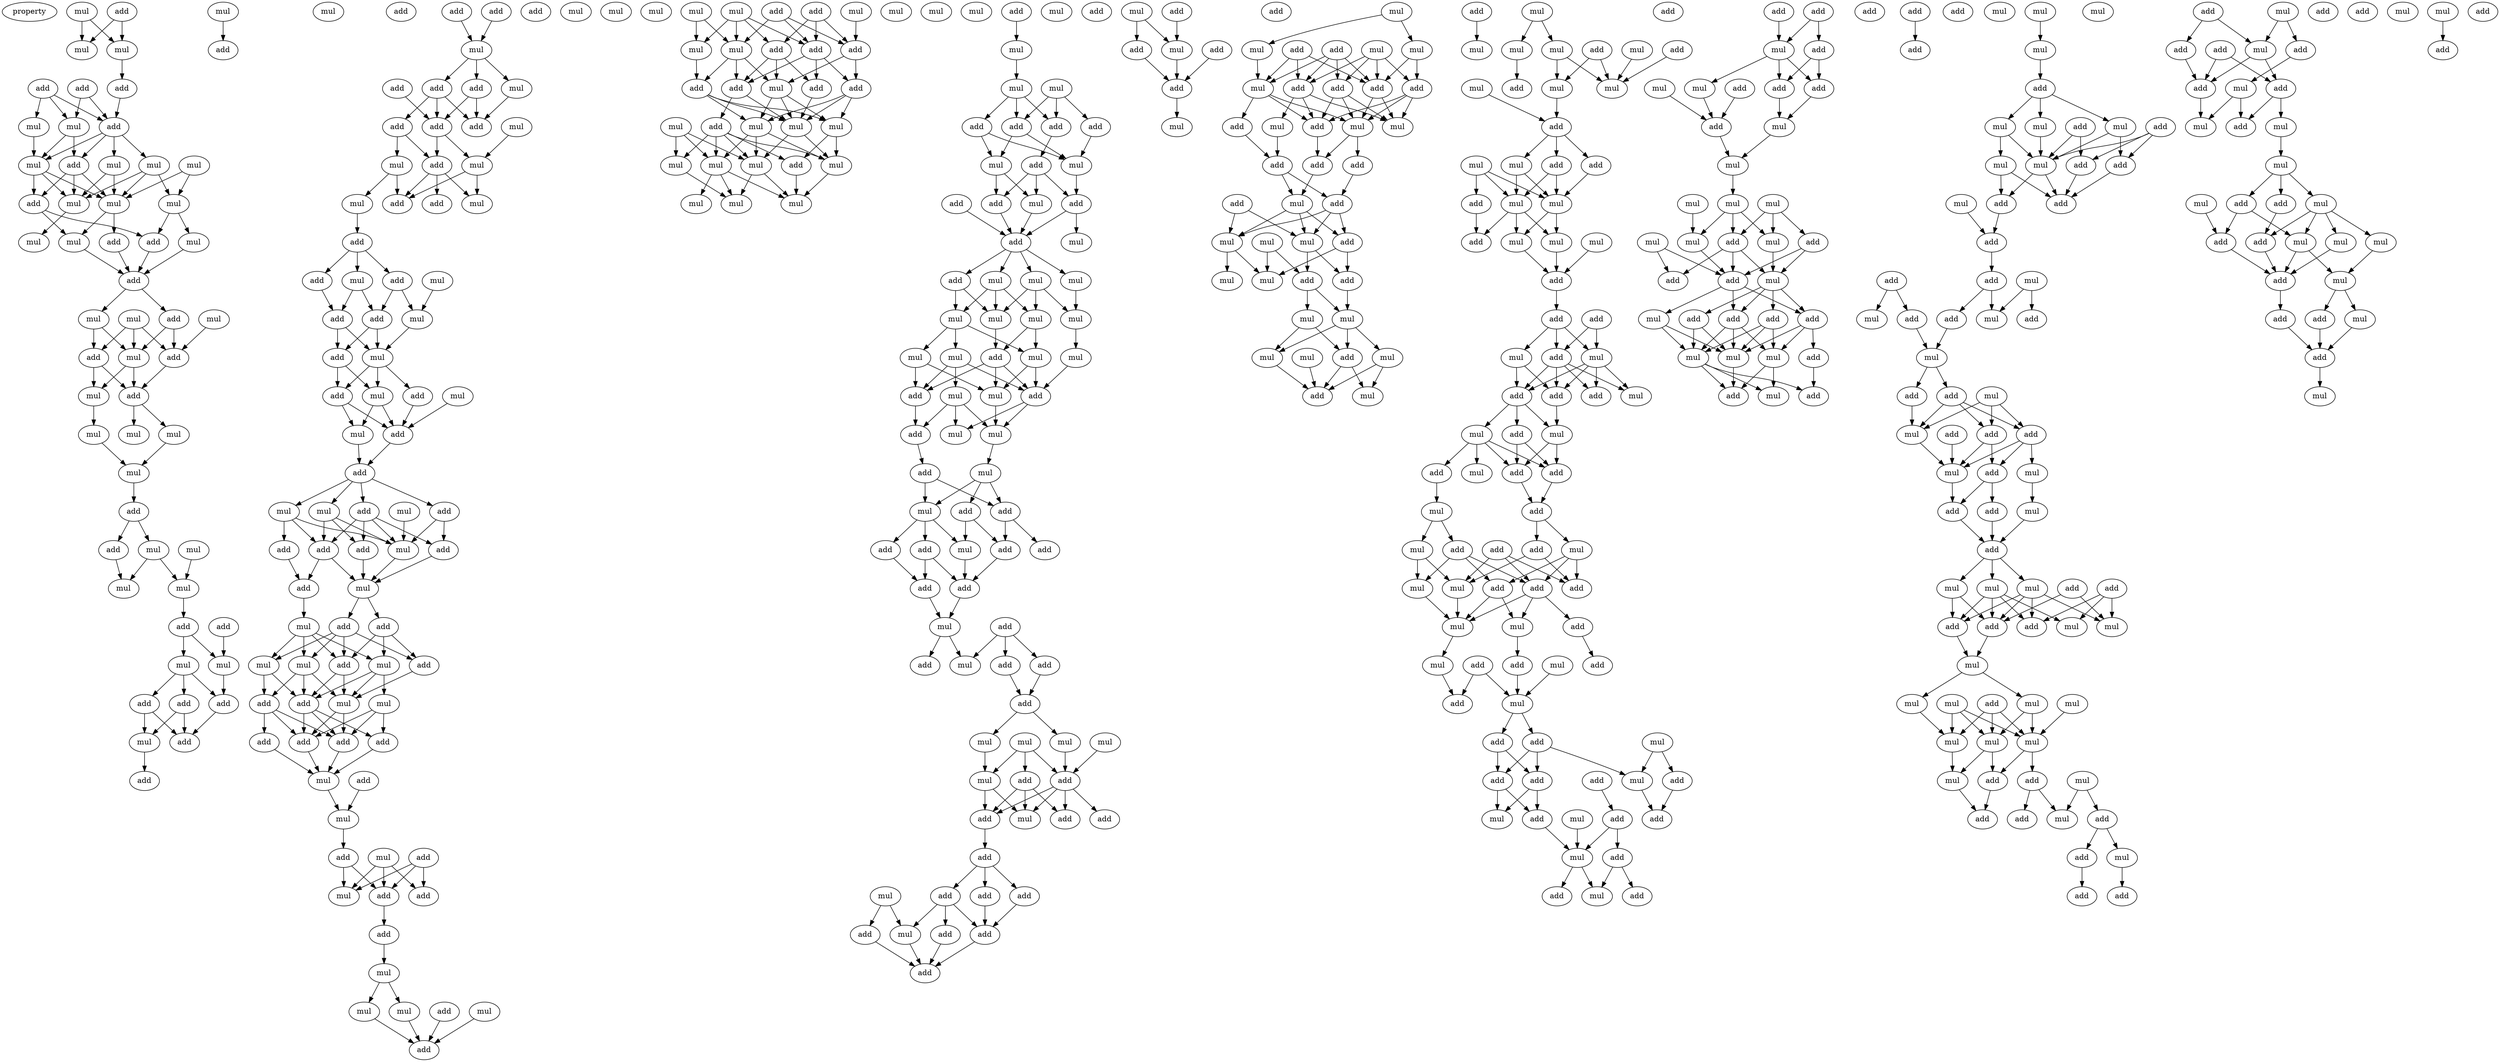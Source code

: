 digraph {
    node [fontcolor=black]
    property [mul=2,lf=1.2]
    0 [ label = add ];
    1 [ label = mul ];
    2 [ label = mul ];
    3 [ label = mul ];
    4 [ label = add ];
    5 [ label = add ];
    6 [ label = add ];
    7 [ label = add ];
    8 [ label = mul ];
    9 [ label = mul ];
    10 [ label = mul ];
    11 [ label = mul ];
    12 [ label = mul ];
    13 [ label = mul ];
    14 [ label = add ];
    15 [ label = mul ];
    16 [ label = mul ];
    17 [ label = mul ];
    18 [ label = add ];
    19 [ label = add ];
    20 [ label = mul ];
    21 [ label = mul ];
    22 [ label = add ];
    23 [ label = mul ];
    24 [ label = add ];
    25 [ label = mul ];
    26 [ label = add ];
    27 [ label = mul ];
    28 [ label = mul ];
    29 [ label = add ];
    30 [ label = mul ];
    31 [ label = add ];
    32 [ label = add ];
    33 [ label = mul ];
    34 [ label = mul ];
    35 [ label = mul ];
    36 [ label = mul ];
    37 [ label = mul ];
    38 [ label = mul ];
    39 [ label = add ];
    40 [ label = add ];
    41 [ label = mul ];
    42 [ label = add ];
    43 [ label = mul ];
    44 [ label = mul ];
    45 [ label = mul ];
    46 [ label = add ];
    47 [ label = add ];
    48 [ label = mul ];
    49 [ label = add ];
    50 [ label = mul ];
    51 [ label = mul ];
    52 [ label = add ];
    53 [ label = add ];
    54 [ label = add ];
    55 [ label = add ];
    56 [ label = mul ];
    57 [ label = add ];
    58 [ label = add ];
    59 [ label = add ];
    60 [ label = add ];
    61 [ label = mul ];
    62 [ label = add ];
    63 [ label = add ];
    64 [ label = mul ];
    65 [ label = add ];
    66 [ label = add ];
    67 [ label = add ];
    68 [ label = add ];
    69 [ label = mul ];
    70 [ label = mul ];
    71 [ label = add ];
    72 [ label = mul ];
    73 [ label = mul ];
    74 [ label = mul ];
    75 [ label = add ];
    76 [ label = add ];
    77 [ label = add ];
    78 [ label = mul ];
    79 [ label = add ];
    80 [ label = mul ];
    81 [ label = mul ];
    82 [ label = add ];
    83 [ label = add ];
    84 [ label = add ];
    85 [ label = mul ];
    86 [ label = add ];
    87 [ label = mul ];
    88 [ label = mul ];
    89 [ label = mul ];
    90 [ label = add ];
    91 [ label = add ];
    92 [ label = mul ];
    93 [ label = add ];
    94 [ label = add ];
    95 [ label = mul ];
    96 [ label = mul ];
    97 [ label = mul ];
    98 [ label = mul ];
    99 [ label = add ];
    100 [ label = add ];
    101 [ label = add ];
    102 [ label = add ];
    103 [ label = mul ];
    104 [ label = add ];
    105 [ label = add ];
    106 [ label = add ];
    107 [ label = mul ];
    108 [ label = add ];
    109 [ label = add ];
    110 [ label = mul ];
    111 [ label = mul ];
    112 [ label = add ];
    113 [ label = mul ];
    114 [ label = mul ];
    115 [ label = add ];
    116 [ label = add ];
    117 [ label = add ];
    118 [ label = mul ];
    119 [ label = mul ];
    120 [ label = add ];
    121 [ label = add ];
    122 [ label = add ];
    123 [ label = add ];
    124 [ label = add ];
    125 [ label = mul ];
    126 [ label = mul ];
    127 [ label = mul ];
    128 [ label = add ];
    129 [ label = add ];
    130 [ label = mul ];
    131 [ label = add ];
    132 [ label = add ];
    133 [ label = mul ];
    134 [ label = add ];
    135 [ label = mul ];
    136 [ label = add ];
    137 [ label = mul ];
    138 [ label = mul ];
    139 [ label = mul ];
    140 [ label = add ];
    141 [ label = mul ];
    142 [ label = add ];
    143 [ label = mul ];
    144 [ label = mul ];
    145 [ label = add ];
    146 [ label = add ];
    147 [ label = add ];
    148 [ label = add ];
    149 [ label = mul ];
    150 [ label = mul ];
    151 [ label = add ];
    152 [ label = add ];
    153 [ label = add ];
    154 [ label = add ];
    155 [ label = mul ];
    156 [ label = mul ];
    157 [ label = add ];
    158 [ label = mul ];
    159 [ label = mul ];
    160 [ label = mul ];
    161 [ label = mul ];
    162 [ label = mul ];
    163 [ label = mul ];
    164 [ label = mul ];
    165 [ label = add ];
    166 [ label = mul ];
    167 [ label = mul ];
    168 [ label = mul ];
    169 [ label = mul ];
    170 [ label = mul ];
    171 [ label = mul ];
    172 [ label = add ];
    173 [ label = mul ];
    174 [ label = add ];
    175 [ label = mul ];
    176 [ label = mul ];
    177 [ label = mul ];
    178 [ label = add ];
    179 [ label = add ];
    180 [ label = add ];
    181 [ label = add ];
    182 [ label = add ];
    183 [ label = mul ];
    184 [ label = mul ];
    185 [ label = add ];
    186 [ label = add ];
    187 [ label = mul ];
    188 [ label = add ];
    189 [ label = mul ];
    190 [ label = add ];
    191 [ label = add ];
    192 [ label = mul ];
    193 [ label = mul ];
    194 [ label = mul ];
    195 [ label = mul ];
    196 [ label = mul ];
    197 [ label = mul ];
    198 [ label = mul ];
    199 [ label = mul ];
    200 [ label = add ];
    201 [ label = mul ];
    202 [ label = mul ];
    203 [ label = mul ];
    204 [ label = mul ];
    205 [ label = add ];
    206 [ label = add ];
    207 [ label = mul ];
    208 [ label = add ];
    209 [ label = mul ];
    210 [ label = mul ];
    211 [ label = add ];
    212 [ label = mul ];
    213 [ label = add ];
    214 [ label = mul ];
    215 [ label = add ];
    216 [ label = add ];
    217 [ label = mul ];
    218 [ label = add ];
    219 [ label = add ];
    220 [ label = add ];
    221 [ label = add ];
    222 [ label = add ];
    223 [ label = mul ];
    224 [ label = add ];
    225 [ label = add ];
    226 [ label = add ];
    227 [ label = add ];
    228 [ label = mul ];
    229 [ label = add ];
    230 [ label = mul ];
    231 [ label = mul ];
    232 [ label = mul ];
    233 [ label = mul ];
    234 [ label = add ];
    235 [ label = mul ];
    236 [ label = add ];
    237 [ label = add ];
    238 [ label = mul ];
    239 [ label = add ];
    240 [ label = add ];
    241 [ label = add ];
    242 [ label = add ];
    243 [ label = add ];
    244 [ label = add ];
    245 [ label = mul ];
    246 [ label = mul ];
    247 [ label = add ];
    248 [ label = add ];
    249 [ label = add ];
    250 [ label = add ];
    251 [ label = mul ];
    252 [ label = add ];
    253 [ label = add ];
    254 [ label = add ];
    255 [ label = add ];
    256 [ label = mul ];
    257 [ label = add ];
    258 [ label = mul ];
    259 [ label = mul ];
    260 [ label = add ];
    261 [ label = mul ];
    262 [ label = mul ];
    263 [ label = mul ];
    264 [ label = add ];
    265 [ label = add ];
    266 [ label = add ];
    267 [ label = add ];
    268 [ label = add ];
    269 [ label = mul ];
    270 [ label = mul ];
    271 [ label = mul ];
    272 [ label = add ];
    273 [ label = mul ];
    274 [ label = add ];
    275 [ label = add ];
    276 [ label = add ];
    277 [ label = add ];
    278 [ label = add ];
    279 [ label = add ];
    280 [ label = mul ];
    281 [ label = mul ];
    282 [ label = mul ];
    283 [ label = add ];
    284 [ label = mul ];
    285 [ label = mul ];
    286 [ label = add ];
    287 [ label = add ];
    288 [ label = mul ];
    289 [ label = mul ];
    290 [ label = mul ];
    291 [ label = mul ];
    292 [ label = mul ];
    293 [ label = add ];
    294 [ label = add ];
    295 [ label = mul ];
    296 [ label = mul ];
    297 [ label = add ];
    298 [ label = mul ];
    299 [ label = mul ];
    300 [ label = mul ];
    301 [ label = add ];
    302 [ label = add ];
    303 [ label = mul ];
    304 [ label = mul ];
    305 [ label = mul ];
    306 [ label = mul ];
    307 [ label = mul ];
    308 [ label = add ];
    309 [ label = add ];
    310 [ label = mul ];
    311 [ label = add ];
    312 [ label = mul ];
    313 [ label = add ];
    314 [ label = add ];
    315 [ label = mul ];
    316 [ label = mul ];
    317 [ label = add ];
    318 [ label = mul ];
    319 [ label = mul ];
    320 [ label = mul ];
    321 [ label = add ];
    322 [ label = add ];
    323 [ label = add ];
    324 [ label = add ];
    325 [ label = mul ];
    326 [ label = add ];
    327 [ label = mul ];
    328 [ label = add ];
    329 [ label = mul ];
    330 [ label = add ];
    331 [ label = add ];
    332 [ label = add ];
    333 [ label = mul ];
    334 [ label = mul ];
    335 [ label = add ];
    336 [ label = add ];
    337 [ label = mul ];
    338 [ label = add ];
    339 [ label = mul ];
    340 [ label = add ];
    341 [ label = add ];
    342 [ label = mul ];
    343 [ label = add ];
    344 [ label = mul ];
    345 [ label = add ];
    346 [ label = mul ];
    347 [ label = mul ];
    348 [ label = add ];
    349 [ label = add ];
    350 [ label = add ];
    351 [ label = mul ];
    352 [ label = mul ];
    353 [ label = add ];
    354 [ label = mul ];
    355 [ label = add ];
    356 [ label = mul ];
    357 [ label = add ];
    358 [ label = add ];
    359 [ label = add ];
    360 [ label = mul ];
    361 [ label = mul ];
    362 [ label = add ];
    363 [ label = add ];
    364 [ label = add ];
    365 [ label = add ];
    366 [ label = mul ];
    367 [ label = add ];
    368 [ label = add ];
    369 [ label = add ];
    370 [ label = mul ];
    371 [ label = add ];
    372 [ label = add ];
    373 [ label = mul ];
    374 [ label = add ];
    375 [ label = mul ];
    376 [ label = add ];
    377 [ label = add ];
    378 [ label = mul ];
    379 [ label = add ];
    380 [ label = add ];
    381 [ label = mul ];
    382 [ label = add ];
    383 [ label = mul ];
    384 [ label = add ];
    385 [ label = mul ];
    386 [ label = add ];
    387 [ label = add ];
    388 [ label = add ];
    389 [ label = add ];
    390 [ label = mul ];
    391 [ label = mul ];
    392 [ label = mul ];
    393 [ label = mul ];
    394 [ label = mul ];
    395 [ label = mul ];
    396 [ label = add ];
    397 [ label = mul ];
    398 [ label = mul ];
    399 [ label = add ];
    400 [ label = add ];
    401 [ label = mul ];
    402 [ label = add ];
    403 [ label = mul ];
    404 [ label = add ];
    405 [ label = add ];
    406 [ label = add ];
    407 [ label = add ];
    408 [ label = mul ];
    409 [ label = mul ];
    410 [ label = mul ];
    411 [ label = add ];
    412 [ label = add ];
    413 [ label = add ];
    414 [ label = add ];
    415 [ label = mul ];
    416 [ label = add ];
    417 [ label = add ];
    418 [ label = mul ];
    419 [ label = mul ];
    420 [ label = mul ];
    421 [ label = add ];
    422 [ label = mul ];
    423 [ label = mul ];
    424 [ label = add ];
    425 [ label = add ];
    426 [ label = mul ];
    427 [ label = add ];
    428 [ label = mul ];
    429 [ label = mul ];
    430 [ label = add ];
    431 [ label = add ];
    432 [ label = mul ];
    433 [ label = add ];
    434 [ label = add ];
    435 [ label = mul ];
    436 [ label = add ];
    437 [ label = add ];
    438 [ label = mul ];
    439 [ label = add ];
    440 [ label = add ];
    441 [ label = add ];
    442 [ label = mul ];
    443 [ label = mul ];
    444 [ label = add ];
    445 [ label = add ];
    446 [ label = mul ];
    447 [ label = mul ];
    448 [ label = add ];
    449 [ label = add ];
    450 [ label = add ];
    451 [ label = add ];
    452 [ label = mul ];
    453 [ label = mul ];
    454 [ label = add ];
    455 [ label = add ];
    456 [ label = mul ];
    457 [ label = mul ];
    458 [ label = add ];
    459 [ label = mul ];
    460 [ label = mul ];
    461 [ label = add ];
    462 [ label = mul ];
    463 [ label = add ];
    464 [ label = add ];
    465 [ label = mul ];
    466 [ label = add ];
    467 [ label = add ];
    468 [ label = mul ];
    469 [ label = mul ];
    470 [ label = add ];
    471 [ label = mul ];
    472 [ label = mul ];
    473 [ label = mul ];
    474 [ label = mul ];
    475 [ label = mul ];
    476 [ label = mul ];
    477 [ label = mul ];
    478 [ label = add ];
    479 [ label = mul ];
    480 [ label = add ];
    481 [ label = mul ];
    482 [ label = add ];
    483 [ label = add ];
    484 [ label = add ];
    485 [ label = mul ];
    486 [ label = add ];
    487 [ label = mul ];
    488 [ label = add ];
    489 [ label = add ];
    490 [ label = add ];
    491 [ label = mul ];
    492 [ label = add ];
    493 [ label = mul ];
    494 [ label = add ];
    495 [ label = add ];
    496 [ label = add ];
    497 [ label = mul ];
    498 [ label = add ];
    499 [ label = mul ];
    500 [ label = add ];
    501 [ label = mul ];
    502 [ label = add ];
    503 [ label = mul ];
    504 [ label = add ];
    505 [ label = mul ];
    506 [ label = mul ];
    507 [ label = add ];
    508 [ label = mul ];
    509 [ label = mul ];
    510 [ label = add ];
    511 [ label = add ];
    512 [ label = mul ];
    513 [ label = add ];
    514 [ label = mul ];
    515 [ label = mul ];
    516 [ label = add ];
    517 [ label = add ];
    518 [ label = add ];
    519 [ label = add ];
    520 [ label = mul ];
    521 [ label = mul ];
    522 [ label = mul ];
    523 [ label = add ];
    524 [ label = add ];
    0 -> 2 [ name = 0 ];
    0 -> 3 [ name = 1 ];
    1 -> 2 [ name = 2 ];
    1 -> 3 [ name = 3 ];
    2 -> 5 [ name = 4 ];
    4 -> 7 [ name = 5 ];
    4 -> 8 [ name = 6 ];
    5 -> 7 [ name = 7 ];
    6 -> 7 [ name = 8 ];
    6 -> 8 [ name = 9 ];
    6 -> 9 [ name = 10 ];
    7 -> 11 [ name = 11 ];
    7 -> 12 [ name = 12 ];
    7 -> 13 [ name = 13 ];
    7 -> 14 [ name = 14 ];
    8 -> 11 [ name = 15 ];
    8 -> 14 [ name = 16 ];
    9 -> 11 [ name = 17 ];
    10 -> 15 [ name = 18 ];
    10 -> 16 [ name = 19 ];
    11 -> 15 [ name = 20 ];
    11 -> 17 [ name = 21 ];
    11 -> 18 [ name = 22 ];
    12 -> 15 [ name = 23 ];
    12 -> 17 [ name = 24 ];
    13 -> 15 [ name = 25 ];
    13 -> 16 [ name = 26 ];
    13 -> 17 [ name = 27 ];
    14 -> 15 [ name = 28 ];
    14 -> 17 [ name = 29 ];
    14 -> 18 [ name = 30 ];
    15 -> 21 [ name = 31 ];
    15 -> 22 [ name = 32 ];
    16 -> 19 [ name = 33 ];
    16 -> 23 [ name = 34 ];
    17 -> 20 [ name = 35 ];
    18 -> 19 [ name = 36 ];
    18 -> 21 [ name = 37 ];
    19 -> 24 [ name = 38 ];
    21 -> 24 [ name = 39 ];
    22 -> 24 [ name = 40 ];
    23 -> 24 [ name = 41 ];
    24 -> 25 [ name = 42 ];
    24 -> 26 [ name = 43 ];
    25 -> 29 [ name = 44 ];
    25 -> 30 [ name = 45 ];
    26 -> 30 [ name = 46 ];
    26 -> 31 [ name = 47 ];
    27 -> 31 [ name = 48 ];
    28 -> 29 [ name = 49 ];
    28 -> 30 [ name = 50 ];
    28 -> 31 [ name = 51 ];
    29 -> 32 [ name = 52 ];
    29 -> 33 [ name = 53 ];
    30 -> 32 [ name = 54 ];
    30 -> 33 [ name = 55 ];
    31 -> 32 [ name = 56 ];
    32 -> 34 [ name = 57 ];
    32 -> 35 [ name = 58 ];
    33 -> 36 [ name = 59 ];
    34 -> 37 [ name = 60 ];
    36 -> 37 [ name = 61 ];
    37 -> 39 [ name = 62 ];
    38 -> 40 [ name = 63 ];
    39 -> 42 [ name = 64 ];
    39 -> 43 [ name = 65 ];
    41 -> 44 [ name = 66 ];
    42 -> 45 [ name = 67 ];
    43 -> 44 [ name = 68 ];
    43 -> 45 [ name = 69 ];
    44 -> 47 [ name = 70 ];
    46 -> 50 [ name = 71 ];
    47 -> 50 [ name = 72 ];
    47 -> 51 [ name = 73 ];
    50 -> 53 [ name = 74 ];
    51 -> 52 [ name = 75 ];
    51 -> 53 [ name = 76 ];
    51 -> 54 [ name = 77 ];
    52 -> 55 [ name = 78 ];
    52 -> 56 [ name = 79 ];
    53 -> 55 [ name = 80 ];
    54 -> 55 [ name = 81 ];
    54 -> 56 [ name = 82 ];
    56 -> 57 [ name = 83 ];
    58 -> 61 [ name = 84 ];
    60 -> 61 [ name = 85 ];
    61 -> 63 [ name = 86 ];
    61 -> 64 [ name = 87 ];
    61 -> 65 [ name = 88 ];
    62 -> 66 [ name = 89 ];
    63 -> 66 [ name = 90 ];
    63 -> 67 [ name = 91 ];
    64 -> 67 [ name = 92 ];
    65 -> 66 [ name = 93 ];
    65 -> 67 [ name = 94 ];
    65 -> 68 [ name = 95 ];
    66 -> 71 [ name = 96 ];
    66 -> 72 [ name = 97 ];
    68 -> 70 [ name = 98 ];
    68 -> 71 [ name = 99 ];
    69 -> 72 [ name = 100 ];
    70 -> 73 [ name = 101 ];
    70 -> 76 [ name = 102 ];
    71 -> 74 [ name = 103 ];
    71 -> 75 [ name = 104 ];
    71 -> 76 [ name = 105 ];
    72 -> 74 [ name = 106 ];
    72 -> 76 [ name = 107 ];
    73 -> 77 [ name = 108 ];
    77 -> 78 [ name = 109 ];
    77 -> 79 [ name = 110 ];
    77 -> 82 [ name = 111 ];
    78 -> 83 [ name = 112 ];
    78 -> 84 [ name = 113 ];
    79 -> 83 [ name = 114 ];
    79 -> 85 [ name = 115 ];
    81 -> 85 [ name = 116 ];
    82 -> 84 [ name = 117 ];
    83 -> 86 [ name = 118 ];
    83 -> 87 [ name = 119 ];
    84 -> 86 [ name = 120 ];
    84 -> 87 [ name = 121 ];
    85 -> 87 [ name = 122 ];
    86 -> 89 [ name = 123 ];
    86 -> 91 [ name = 124 ];
    87 -> 89 [ name = 125 ];
    87 -> 90 [ name = 126 ];
    87 -> 91 [ name = 127 ];
    88 -> 93 [ name = 128 ];
    89 -> 92 [ name = 129 ];
    89 -> 93 [ name = 130 ];
    90 -> 93 [ name = 131 ];
    91 -> 92 [ name = 132 ];
    91 -> 93 [ name = 133 ];
    92 -> 94 [ name = 134 ];
    93 -> 94 [ name = 135 ];
    94 -> 96 [ name = 136 ];
    94 -> 98 [ name = 137 ];
    94 -> 99 [ name = 138 ];
    94 -> 100 [ name = 139 ];
    96 -> 102 [ name = 140 ];
    96 -> 103 [ name = 141 ];
    96 -> 105 [ name = 142 ];
    97 -> 103 [ name = 143 ];
    98 -> 103 [ name = 144 ];
    98 -> 104 [ name = 145 ];
    98 -> 105 [ name = 146 ];
    99 -> 101 [ name = 147 ];
    99 -> 103 [ name = 148 ];
    100 -> 101 [ name = 149 ];
    100 -> 102 [ name = 150 ];
    100 -> 103 [ name = 151 ];
    100 -> 105 [ name = 152 ];
    101 -> 107 [ name = 153 ];
    102 -> 107 [ name = 154 ];
    103 -> 107 [ name = 155 ];
    104 -> 106 [ name = 156 ];
    105 -> 106 [ name = 157 ];
    105 -> 107 [ name = 158 ];
    106 -> 110 [ name = 159 ];
    107 -> 108 [ name = 160 ];
    107 -> 109 [ name = 161 ];
    108 -> 111 [ name = 162 ];
    108 -> 112 [ name = 163 ];
    108 -> 115 [ name = 164 ];
    109 -> 112 [ name = 165 ];
    109 -> 113 [ name = 166 ];
    109 -> 114 [ name = 167 ];
    109 -> 115 [ name = 168 ];
    110 -> 111 [ name = 169 ];
    110 -> 113 [ name = 170 ];
    110 -> 114 [ name = 171 ];
    110 -> 115 [ name = 172 ];
    111 -> 117 [ name = 173 ];
    111 -> 118 [ name = 174 ];
    111 -> 119 [ name = 175 ];
    112 -> 118 [ name = 176 ];
    113 -> 116 [ name = 177 ];
    113 -> 117 [ name = 178 ];
    113 -> 118 [ name = 179 ];
    114 -> 116 [ name = 180 ];
    114 -> 117 [ name = 181 ];
    115 -> 117 [ name = 182 ];
    115 -> 118 [ name = 183 ];
    116 -> 120 [ name = 184 ];
    116 -> 121 [ name = 185 ];
    116 -> 123 [ name = 186 ];
    117 -> 121 [ name = 187 ];
    117 -> 122 [ name = 188 ];
    117 -> 123 [ name = 189 ];
    118 -> 121 [ name = 190 ];
    118 -> 123 [ name = 191 ];
    119 -> 121 [ name = 192 ];
    119 -> 122 [ name = 193 ];
    119 -> 123 [ name = 194 ];
    120 -> 125 [ name = 195 ];
    121 -> 125 [ name = 196 ];
    122 -> 125 [ name = 197 ];
    123 -> 125 [ name = 198 ];
    124 -> 126 [ name = 199 ];
    125 -> 126 [ name = 200 ];
    126 -> 129 [ name = 201 ];
    127 -> 130 [ name = 202 ];
    127 -> 131 [ name = 203 ];
    127 -> 132 [ name = 204 ];
    128 -> 130 [ name = 205 ];
    128 -> 131 [ name = 206 ];
    128 -> 132 [ name = 207 ];
    129 -> 130 [ name = 208 ];
    129 -> 131 [ name = 209 ];
    131 -> 134 [ name = 210 ];
    134 -> 135 [ name = 211 ];
    135 -> 137 [ name = 212 ];
    135 -> 138 [ name = 213 ];
    136 -> 140 [ name = 214 ];
    137 -> 140 [ name = 215 ];
    138 -> 140 [ name = 216 ];
    139 -> 140 [ name = 217 ];
    141 -> 147 [ name = 218 ];
    142 -> 147 [ name = 219 ];
    142 -> 148 [ name = 220 ];
    142 -> 149 [ name = 221 ];
    143 -> 146 [ name = 222 ];
    143 -> 148 [ name = 223 ];
    143 -> 149 [ name = 224 ];
    143 -> 150 [ name = 225 ];
    144 -> 149 [ name = 226 ];
    144 -> 150 [ name = 227 ];
    145 -> 146 [ name = 228 ];
    145 -> 147 [ name = 229 ];
    145 -> 148 [ name = 230 ];
    146 -> 152 [ name = 231 ];
    146 -> 153 [ name = 232 ];
    146 -> 155 [ name = 233 ];
    147 -> 154 [ name = 234 ];
    147 -> 155 [ name = 235 ];
    148 -> 152 [ name = 236 ];
    148 -> 153 [ name = 237 ];
    148 -> 154 [ name = 238 ];
    149 -> 151 [ name = 239 ];
    149 -> 153 [ name = 240 ];
    149 -> 155 [ name = 241 ];
    150 -> 151 [ name = 242 ];
    151 -> 156 [ name = 243 ];
    151 -> 158 [ name = 244 ];
    151 -> 159 [ name = 245 ];
    152 -> 158 [ name = 246 ];
    153 -> 157 [ name = 247 ];
    153 -> 158 [ name = 248 ];
    154 -> 156 [ name = 249 ];
    154 -> 158 [ name = 250 ];
    154 -> 159 [ name = 251 ];
    155 -> 156 [ name = 252 ];
    155 -> 158 [ name = 253 ];
    155 -> 159 [ name = 254 ];
    156 -> 164 [ name = 255 ];
    156 -> 165 [ name = 256 ];
    157 -> 161 [ name = 257 ];
    157 -> 162 [ name = 258 ];
    157 -> 163 [ name = 259 ];
    157 -> 164 [ name = 260 ];
    157 -> 165 [ name = 261 ];
    158 -> 163 [ name = 262 ];
    158 -> 164 [ name = 263 ];
    159 -> 161 [ name = 264 ];
    159 -> 163 [ name = 265 ];
    159 -> 164 [ name = 266 ];
    160 -> 161 [ name = 267 ];
    160 -> 162 [ name = 268 ];
    160 -> 163 [ name = 269 ];
    161 -> 166 [ name = 270 ];
    161 -> 167 [ name = 271 ];
    161 -> 168 [ name = 272 ];
    162 -> 167 [ name = 273 ];
    163 -> 166 [ name = 274 ];
    163 -> 167 [ name = 275 ];
    164 -> 166 [ name = 276 ];
    165 -> 166 [ name = 277 ];
    172 -> 175 [ name = 278 ];
    175 -> 176 [ name = 279 ];
    176 -> 178 [ name = 280 ];
    176 -> 180 [ name = 281 ];
    176 -> 181 [ name = 282 ];
    177 -> 178 [ name = 283 ];
    177 -> 179 [ name = 284 ];
    177 -> 180 [ name = 285 ];
    178 -> 182 [ name = 286 ];
    179 -> 184 [ name = 287 ];
    180 -> 183 [ name = 288 ];
    180 -> 184 [ name = 289 ];
    181 -> 183 [ name = 290 ];
    181 -> 184 [ name = 291 ];
    182 -> 186 [ name = 292 ];
    182 -> 187 [ name = 293 ];
    182 -> 188 [ name = 294 ];
    183 -> 186 [ name = 295 ];
    183 -> 187 [ name = 296 ];
    184 -> 188 [ name = 297 ];
    185 -> 190 [ name = 298 ];
    186 -> 190 [ name = 299 ];
    187 -> 190 [ name = 300 ];
    188 -> 189 [ name = 301 ];
    188 -> 190 [ name = 302 ];
    190 -> 191 [ name = 303 ];
    190 -> 192 [ name = 304 ];
    190 -> 193 [ name = 305 ];
    190 -> 194 [ name = 306 ];
    191 -> 196 [ name = 307 ];
    191 -> 197 [ name = 308 ];
    192 -> 198 [ name = 309 ];
    193 -> 195 [ name = 310 ];
    193 -> 196 [ name = 311 ];
    193 -> 198 [ name = 312 ];
    194 -> 195 [ name = 313 ];
    194 -> 196 [ name = 314 ];
    194 -> 197 [ name = 315 ];
    195 -> 200 [ name = 316 ];
    195 -> 202 [ name = 317 ];
    196 -> 200 [ name = 318 ];
    197 -> 199 [ name = 319 ];
    197 -> 202 [ name = 320 ];
    197 -> 203 [ name = 321 ];
    198 -> 201 [ name = 322 ];
    199 -> 204 [ name = 323 ];
    199 -> 205 [ name = 324 ];
    200 -> 204 [ name = 325 ];
    200 -> 205 [ name = 326 ];
    200 -> 206 [ name = 327 ];
    201 -> 206 [ name = 328 ];
    202 -> 204 [ name = 329 ];
    202 -> 206 [ name = 330 ];
    203 -> 205 [ name = 331 ];
    203 -> 206 [ name = 332 ];
    203 -> 207 [ name = 333 ];
    204 -> 209 [ name = 334 ];
    205 -> 208 [ name = 335 ];
    206 -> 209 [ name = 336 ];
    206 -> 210 [ name = 337 ];
    207 -> 208 [ name = 338 ];
    207 -> 209 [ name = 339 ];
    207 -> 210 [ name = 340 ];
    208 -> 211 [ name = 341 ];
    209 -> 212 [ name = 342 ];
    211 -> 213 [ name = 343 ];
    211 -> 214 [ name = 344 ];
    212 -> 213 [ name = 345 ];
    212 -> 214 [ name = 346 ];
    212 -> 215 [ name = 347 ];
    213 -> 216 [ name = 348 ];
    213 -> 220 [ name = 349 ];
    214 -> 217 [ name = 350 ];
    214 -> 218 [ name = 351 ];
    214 -> 219 [ name = 352 ];
    215 -> 217 [ name = 353 ];
    215 -> 220 [ name = 354 ];
    217 -> 221 [ name = 355 ];
    218 -> 221 [ name = 356 ];
    218 -> 222 [ name = 357 ];
    219 -> 222 [ name = 358 ];
    220 -> 221 [ name = 359 ];
    221 -> 223 [ name = 360 ];
    222 -> 223 [ name = 361 ];
    223 -> 225 [ name = 362 ];
    223 -> 228 [ name = 363 ];
    224 -> 226 [ name = 364 ];
    224 -> 227 [ name = 365 ];
    224 -> 228 [ name = 366 ];
    226 -> 229 [ name = 367 ];
    227 -> 229 [ name = 368 ];
    229 -> 230 [ name = 369 ];
    229 -> 231 [ name = 370 ];
    230 -> 235 [ name = 371 ];
    231 -> 236 [ name = 372 ];
    232 -> 234 [ name = 373 ];
    232 -> 235 [ name = 374 ];
    232 -> 236 [ name = 375 ];
    233 -> 236 [ name = 376 ];
    234 -> 237 [ name = 377 ];
    234 -> 238 [ name = 378 ];
    234 -> 239 [ name = 379 ];
    235 -> 237 [ name = 380 ];
    235 -> 238 [ name = 381 ];
    236 -> 237 [ name = 382 ];
    236 -> 238 [ name = 383 ];
    236 -> 239 [ name = 384 ];
    236 -> 240 [ name = 385 ];
    237 -> 241 [ name = 386 ];
    241 -> 242 [ name = 387 ];
    241 -> 243 [ name = 388 ];
    241 -> 244 [ name = 389 ];
    242 -> 247 [ name = 390 ];
    243 -> 247 [ name = 391 ];
    244 -> 246 [ name = 392 ];
    244 -> 247 [ name = 393 ];
    244 -> 249 [ name = 394 ];
    245 -> 246 [ name = 395 ];
    245 -> 248 [ name = 396 ];
    246 -> 250 [ name = 397 ];
    247 -> 250 [ name = 398 ];
    248 -> 250 [ name = 399 ];
    249 -> 250 [ name = 400 ];
    251 -> 255 [ name = 401 ];
    251 -> 256 [ name = 402 ];
    252 -> 256 [ name = 403 ];
    254 -> 257 [ name = 404 ];
    255 -> 257 [ name = 405 ];
    256 -> 257 [ name = 406 ];
    257 -> 258 [ name = 407 ];
    259 -> 261 [ name = 408 ];
    259 -> 263 [ name = 409 ];
    260 -> 265 [ name = 410 ];
    260 -> 266 [ name = 411 ];
    260 -> 269 [ name = 412 ];
    261 -> 265 [ name = 413 ];
    261 -> 268 [ name = 414 ];
    262 -> 265 [ name = 415 ];
    262 -> 266 [ name = 416 ];
    262 -> 267 [ name = 417 ];
    262 -> 268 [ name = 418 ];
    263 -> 269 [ name = 419 ];
    264 -> 265 [ name = 420 ];
    264 -> 266 [ name = 421 ];
    264 -> 267 [ name = 422 ];
    264 -> 269 [ name = 423 ];
    265 -> 270 [ name = 424 ];
    265 -> 273 [ name = 425 ];
    266 -> 271 [ name = 426 ];
    266 -> 273 [ name = 427 ];
    266 -> 274 [ name = 428 ];
    267 -> 270 [ name = 429 ];
    267 -> 273 [ name = 430 ];
    267 -> 274 [ name = 431 ];
    268 -> 270 [ name = 432 ];
    268 -> 273 [ name = 433 ];
    268 -> 274 [ name = 434 ];
    269 -> 270 [ name = 435 ];
    269 -> 272 [ name = 436 ];
    269 -> 274 [ name = 437 ];
    270 -> 275 [ name = 438 ];
    270 -> 277 [ name = 439 ];
    271 -> 276 [ name = 440 ];
    272 -> 276 [ name = 441 ];
    274 -> 275 [ name = 442 ];
    275 -> 280 [ name = 443 ];
    276 -> 279 [ name = 444 ];
    276 -> 280 [ name = 445 ];
    277 -> 279 [ name = 446 ];
    278 -> 281 [ name = 447 ];
    278 -> 284 [ name = 448 ];
    279 -> 281 [ name = 449 ];
    279 -> 283 [ name = 450 ];
    279 -> 284 [ name = 451 ];
    280 -> 281 [ name = 452 ];
    280 -> 283 [ name = 453 ];
    280 -> 284 [ name = 454 ];
    281 -> 286 [ name = 455 ];
    281 -> 287 [ name = 456 ];
    282 -> 285 [ name = 457 ];
    282 -> 286 [ name = 458 ];
    283 -> 285 [ name = 459 ];
    283 -> 287 [ name = 460 ];
    284 -> 285 [ name = 461 ];
    284 -> 288 [ name = 462 ];
    286 -> 289 [ name = 463 ];
    286 -> 290 [ name = 464 ];
    287 -> 289 [ name = 465 ];
    289 -> 292 [ name = 466 ];
    289 -> 294 [ name = 467 ];
    289 -> 295 [ name = 468 ];
    290 -> 294 [ name = 469 ];
    290 -> 295 [ name = 470 ];
    291 -> 297 [ name = 471 ];
    292 -> 296 [ name = 472 ];
    292 -> 297 [ name = 473 ];
    293 -> 298 [ name = 474 ];
    294 -> 296 [ name = 475 ];
    294 -> 297 [ name = 476 ];
    295 -> 297 [ name = 477 ];
    299 -> 300 [ name = 478 ];
    299 -> 303 [ name = 479 ];
    300 -> 306 [ name = 480 ];
    300 -> 307 [ name = 481 ];
    301 -> 306 [ name = 482 ];
    301 -> 307 [ name = 483 ];
    302 -> 307 [ name = 484 ];
    303 -> 308 [ name = 485 ];
    304 -> 307 [ name = 486 ];
    305 -> 309 [ name = 487 ];
    306 -> 309 [ name = 488 ];
    309 -> 311 [ name = 489 ];
    309 -> 312 [ name = 490 ];
    309 -> 313 [ name = 491 ];
    310 -> 314 [ name = 492 ];
    310 -> 315 [ name = 493 ];
    310 -> 316 [ name = 494 ];
    311 -> 315 [ name = 495 ];
    311 -> 316 [ name = 496 ];
    312 -> 315 [ name = 497 ];
    312 -> 316 [ name = 498 ];
    313 -> 316 [ name = 499 ];
    314 -> 317 [ name = 500 ];
    315 -> 317 [ name = 501 ];
    315 -> 318 [ name = 502 ];
    315 -> 319 [ name = 503 ];
    316 -> 318 [ name = 504 ];
    316 -> 319 [ name = 505 ];
    318 -> 321 [ name = 506 ];
    319 -> 321 [ name = 507 ];
    320 -> 321 [ name = 508 ];
    321 -> 323 [ name = 509 ];
    323 -> 325 [ name = 510 ];
    323 -> 326 [ name = 511 ];
    323 -> 327 [ name = 512 ];
    324 -> 326 [ name = 513 ];
    324 -> 327 [ name = 514 ];
    325 -> 330 [ name = 515 ];
    325 -> 331 [ name = 516 ];
    326 -> 328 [ name = 517 ];
    326 -> 329 [ name = 518 ];
    326 -> 330 [ name = 519 ];
    326 -> 331 [ name = 520 ];
    327 -> 328 [ name = 521 ];
    327 -> 329 [ name = 522 ];
    327 -> 330 [ name = 523 ];
    327 -> 331 [ name = 524 ];
    330 -> 332 [ name = 525 ];
    330 -> 333 [ name = 526 ];
    330 -> 334 [ name = 527 ];
    331 -> 334 [ name = 528 ];
    332 -> 335 [ name = 529 ];
    332 -> 338 [ name = 530 ];
    333 -> 335 [ name = 531 ];
    333 -> 336 [ name = 532 ];
    333 -> 337 [ name = 533 ];
    333 -> 338 [ name = 534 ];
    334 -> 335 [ name = 535 ];
    334 -> 338 [ name = 536 ];
    335 -> 340 [ name = 537 ];
    336 -> 339 [ name = 538 ];
    338 -> 340 [ name = 539 ];
    339 -> 343 [ name = 540 ];
    339 -> 344 [ name = 541 ];
    340 -> 341 [ name = 542 ];
    340 -> 342 [ name = 543 ];
    341 -> 347 [ name = 544 ];
    341 -> 348 [ name = 545 ];
    342 -> 348 [ name = 546 ];
    342 -> 349 [ name = 547 ];
    342 -> 350 [ name = 548 ];
    343 -> 346 [ name = 549 ];
    343 -> 349 [ name = 550 ];
    343 -> 350 [ name = 551 ];
    344 -> 346 [ name = 552 ];
    344 -> 347 [ name = 553 ];
    345 -> 347 [ name = 554 ];
    345 -> 348 [ name = 555 ];
    345 -> 349 [ name = 556 ];
    346 -> 351 [ name = 557 ];
    347 -> 351 [ name = 558 ];
    349 -> 351 [ name = 559 ];
    349 -> 352 [ name = 560 ];
    349 -> 353 [ name = 561 ];
    350 -> 351 [ name = 562 ];
    350 -> 352 [ name = 563 ];
    351 -> 356 [ name = 564 ];
    352 -> 358 [ name = 565 ];
    353 -> 357 [ name = 566 ];
    354 -> 360 [ name = 567 ];
    355 -> 359 [ name = 568 ];
    355 -> 360 [ name = 569 ];
    356 -> 359 [ name = 570 ];
    358 -> 360 [ name = 571 ];
    360 -> 362 [ name = 572 ];
    360 -> 363 [ name = 573 ];
    361 -> 364 [ name = 574 ];
    361 -> 366 [ name = 575 ];
    362 -> 365 [ name = 576 ];
    362 -> 366 [ name = 577 ];
    362 -> 367 [ name = 578 ];
    363 -> 365 [ name = 579 ];
    363 -> 367 [ name = 580 ];
    364 -> 369 [ name = 581 ];
    365 -> 370 [ name = 582 ];
    365 -> 371 [ name = 583 ];
    366 -> 369 [ name = 584 ];
    367 -> 370 [ name = 585 ];
    367 -> 371 [ name = 586 ];
    368 -> 372 [ name = 587 ];
    371 -> 375 [ name = 588 ];
    372 -> 374 [ name = 589 ];
    372 -> 375 [ name = 590 ];
    373 -> 375 [ name = 591 ];
    374 -> 376 [ name = 592 ];
    374 -> 378 [ name = 593 ];
    375 -> 377 [ name = 594 ];
    375 -> 378 [ name = 595 ];
    379 -> 381 [ name = 596 ];
    379 -> 382 [ name = 597 ];
    380 -> 381 [ name = 598 ];
    381 -> 384 [ name = 599 ];
    381 -> 385 [ name = 600 ];
    381 -> 387 [ name = 601 ];
    382 -> 384 [ name = 602 ];
    382 -> 387 [ name = 603 ];
    383 -> 388 [ name = 604 ];
    384 -> 390 [ name = 605 ];
    385 -> 388 [ name = 606 ];
    386 -> 388 [ name = 607 ];
    387 -> 390 [ name = 608 ];
    388 -> 391 [ name = 609 ];
    390 -> 391 [ name = 610 ];
    391 -> 392 [ name = 611 ];
    392 -> 395 [ name = 612 ];
    392 -> 397 [ name = 613 ];
    392 -> 399 [ name = 614 ];
    393 -> 395 [ name = 615 ];
    393 -> 396 [ name = 616 ];
    393 -> 399 [ name = 617 ];
    394 -> 397 [ name = 618 ];
    395 -> 401 [ name = 619 ];
    396 -> 400 [ name = 620 ];
    396 -> 401 [ name = 621 ];
    397 -> 400 [ name = 622 ];
    398 -> 400 [ name = 623 ];
    398 -> 402 [ name = 624 ];
    399 -> 400 [ name = 625 ];
    399 -> 401 [ name = 626 ];
    399 -> 402 [ name = 627 ];
    400 -> 403 [ name = 628 ];
    400 -> 405 [ name = 629 ];
    400 -> 406 [ name = 630 ];
    401 -> 404 [ name = 631 ];
    401 -> 405 [ name = 632 ];
    401 -> 406 [ name = 633 ];
    401 -> 407 [ name = 634 ];
    403 -> 409 [ name = 635 ];
    403 -> 410 [ name = 636 ];
    404 -> 408 [ name = 637 ];
    404 -> 409 [ name = 638 ];
    404 -> 410 [ name = 639 ];
    405 -> 408 [ name = 640 ];
    405 -> 409 [ name = 641 ];
    405 -> 410 [ name = 642 ];
    406 -> 408 [ name = 643 ];
    406 -> 409 [ name = 644 ];
    406 -> 411 [ name = 645 ];
    407 -> 409 [ name = 646 ];
    407 -> 410 [ name = 647 ];
    408 -> 413 [ name = 648 ];
    408 -> 415 [ name = 649 ];
    409 -> 413 [ name = 650 ];
    410 -> 412 [ name = 651 ];
    410 -> 413 [ name = 652 ];
    410 -> 415 [ name = 653 ];
    411 -> 412 [ name = 654 ];
    414 -> 417 [ name = 655 ];
    419 -> 420 [ name = 656 ];
    420 -> 421 [ name = 657 ];
    421 -> 422 [ name = 658 ];
    421 -> 423 [ name = 659 ];
    421 -> 426 [ name = 660 ];
    422 -> 427 [ name = 661 ];
    422 -> 428 [ name = 662 ];
    423 -> 428 [ name = 663 ];
    424 -> 427 [ name = 664 ];
    424 -> 428 [ name = 665 ];
    424 -> 430 [ name = 666 ];
    425 -> 428 [ name = 667 ];
    425 -> 430 [ name = 668 ];
    426 -> 428 [ name = 669 ];
    426 -> 429 [ name = 670 ];
    427 -> 431 [ name = 671 ];
    428 -> 431 [ name = 672 ];
    428 -> 433 [ name = 673 ];
    429 -> 431 [ name = 674 ];
    429 -> 433 [ name = 675 ];
    430 -> 431 [ name = 676 ];
    432 -> 434 [ name = 677 ];
    433 -> 434 [ name = 678 ];
    434 -> 437 [ name = 679 ];
    435 -> 441 [ name = 680 ];
    435 -> 442 [ name = 681 ];
    436 -> 438 [ name = 682 ];
    436 -> 439 [ name = 683 ];
    437 -> 440 [ name = 684 ];
    437 -> 442 [ name = 685 ];
    439 -> 443 [ name = 686 ];
    440 -> 443 [ name = 687 ];
    443 -> 444 [ name = 688 ];
    443 -> 445 [ name = 689 ];
    444 -> 447 [ name = 690 ];
    445 -> 447 [ name = 691 ];
    445 -> 448 [ name = 692 ];
    445 -> 450 [ name = 693 ];
    446 -> 447 [ name = 694 ];
    446 -> 448 [ name = 695 ];
    446 -> 450 [ name = 696 ];
    447 -> 453 [ name = 697 ];
    448 -> 451 [ name = 698 ];
    448 -> 452 [ name = 699 ];
    448 -> 453 [ name = 700 ];
    449 -> 453 [ name = 701 ];
    450 -> 451 [ name = 702 ];
    450 -> 453 [ name = 703 ];
    451 -> 454 [ name = 704 ];
    451 -> 455 [ name = 705 ];
    452 -> 457 [ name = 706 ];
    453 -> 455 [ name = 707 ];
    454 -> 458 [ name = 708 ];
    455 -> 458 [ name = 709 ];
    457 -> 458 [ name = 710 ];
    458 -> 459 [ name = 711 ];
    458 -> 460 [ name = 712 ];
    458 -> 462 [ name = 713 ];
    459 -> 464 [ name = 714 ];
    459 -> 467 [ name = 715 ];
    460 -> 464 [ name = 716 ];
    460 -> 466 [ name = 717 ];
    460 -> 467 [ name = 718 ];
    460 -> 468 [ name = 719 ];
    461 -> 465 [ name = 720 ];
    461 -> 466 [ name = 721 ];
    461 -> 468 [ name = 722 ];
    462 -> 464 [ name = 723 ];
    462 -> 465 [ name = 724 ];
    462 -> 466 [ name = 725 ];
    462 -> 467 [ name = 726 ];
    463 -> 465 [ name = 727 ];
    463 -> 467 [ name = 728 ];
    464 -> 469 [ name = 729 ];
    467 -> 469 [ name = 730 ];
    469 -> 473 [ name = 731 ];
    469 -> 474 [ name = 732 ];
    470 -> 475 [ name = 733 ];
    470 -> 476 [ name = 734 ];
    470 -> 477 [ name = 735 ];
    471 -> 477 [ name = 736 ];
    472 -> 475 [ name = 737 ];
    472 -> 476 [ name = 738 ];
    472 -> 477 [ name = 739 ];
    473 -> 476 [ name = 740 ];
    474 -> 475 [ name = 741 ];
    474 -> 477 [ name = 742 ];
    475 -> 479 [ name = 743 ];
    475 -> 480 [ name = 744 ];
    476 -> 479 [ name = 745 ];
    477 -> 478 [ name = 746 ];
    477 -> 480 [ name = 747 ];
    478 -> 483 [ name = 748 ];
    478 -> 485 [ name = 749 ];
    479 -> 484 [ name = 750 ];
    480 -> 484 [ name = 751 ];
    481 -> 482 [ name = 752 ];
    481 -> 485 [ name = 753 ];
    482 -> 486 [ name = 754 ];
    482 -> 487 [ name = 755 ];
    486 -> 489 [ name = 756 ];
    487 -> 488 [ name = 757 ];
    490 -> 493 [ name = 758 ];
    490 -> 494 [ name = 759 ];
    491 -> 493 [ name = 760 ];
    491 -> 495 [ name = 761 ];
    492 -> 496 [ name = 762 ];
    492 -> 498 [ name = 763 ];
    493 -> 496 [ name = 764 ];
    493 -> 498 [ name = 765 ];
    494 -> 496 [ name = 766 ];
    495 -> 497 [ name = 767 ];
    496 -> 501 [ name = 768 ];
    497 -> 501 [ name = 769 ];
    497 -> 502 [ name = 770 ];
    498 -> 499 [ name = 771 ];
    498 -> 502 [ name = 772 ];
    499 -> 503 [ name = 773 ];
    503 -> 504 [ name = 774 ];
    503 -> 505 [ name = 775 ];
    503 -> 507 [ name = 776 ];
    504 -> 508 [ name = 777 ];
    504 -> 510 [ name = 778 ];
    505 -> 508 [ name = 779 ];
    505 -> 509 [ name = 780 ];
    505 -> 511 [ name = 781 ];
    505 -> 512 [ name = 782 ];
    506 -> 510 [ name = 783 ];
    507 -> 511 [ name = 784 ];
    508 -> 513 [ name = 785 ];
    508 -> 514 [ name = 786 ];
    509 -> 514 [ name = 787 ];
    510 -> 513 [ name = 788 ];
    511 -> 513 [ name = 789 ];
    512 -> 513 [ name = 790 ];
    513 -> 517 [ name = 791 ];
    514 -> 515 [ name = 792 ];
    514 -> 516 [ name = 793 ];
    515 -> 518 [ name = 794 ];
    516 -> 518 [ name = 795 ];
    517 -> 518 [ name = 796 ];
    518 -> 520 [ name = 797 ];
    522 -> 524 [ name = 798 ];
}
